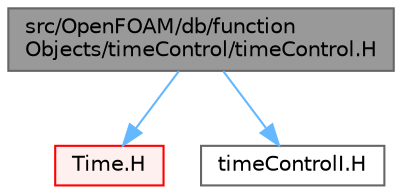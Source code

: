digraph "src/OpenFOAM/db/functionObjects/timeControl/timeControl.H"
{
 // LATEX_PDF_SIZE
  bgcolor="transparent";
  edge [fontname=Helvetica,fontsize=10,labelfontname=Helvetica,labelfontsize=10];
  node [fontname=Helvetica,fontsize=10,shape=box,height=0.2,width=0.4];
  Node1 [id="Node000001",label="src/OpenFOAM/db/function\lObjects/timeControl/timeControl.H",height=0.2,width=0.4,color="gray40", fillcolor="grey60", style="filled", fontcolor="black",tooltip=" "];
  Node1 -> Node2 [id="edge1_Node000001_Node000002",color="steelblue1",style="solid",tooltip=" "];
  Node2 [id="Node000002",label="Time.H",height=0.2,width=0.4,color="red", fillcolor="#FFF0F0", style="filled",URL="$Time_8H.html",tooltip=" "];
  Node1 -> Node248 [id="edge2_Node000001_Node000248",color="steelblue1",style="solid",tooltip=" "];
  Node248 [id="Node000248",label="timeControlI.H",height=0.2,width=0.4,color="grey40", fillcolor="white", style="filled",URL="$timeControlI_8H.html",tooltip=" "];
}

